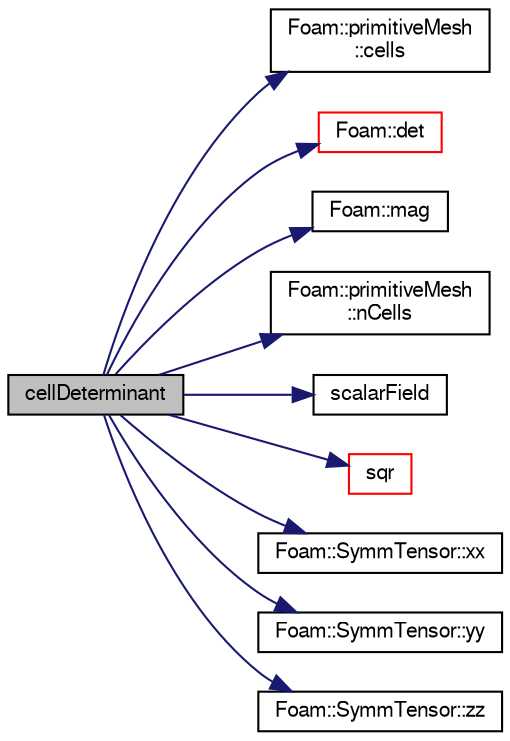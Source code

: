 digraph "cellDeterminant"
{
  bgcolor="transparent";
  edge [fontname="FreeSans",fontsize="10",labelfontname="FreeSans",labelfontsize="10"];
  node [fontname="FreeSans",fontsize="10",shape=record];
  rankdir="LR";
  Node528 [label="cellDeterminant",height=0.2,width=0.4,color="black", fillcolor="grey75", style="filled", fontcolor="black"];
  Node528 -> Node529 [color="midnightblue",fontsize="10",style="solid",fontname="FreeSans"];
  Node529 [label="Foam::primitiveMesh\l::cells",height=0.2,width=0.4,color="black",URL="$a27530.html#af19bf800d725a623c7b1d0101d65e7d3"];
  Node528 -> Node530 [color="midnightblue",fontsize="10",style="solid",fontname="FreeSans"];
  Node530 [label="Foam::det",height=0.2,width=0.4,color="red",URL="$a21124.html#a0661214f1c72feedb965c88d685f8036"];
  Node528 -> Node535 [color="midnightblue",fontsize="10",style="solid",fontname="FreeSans"];
  Node535 [label="Foam::mag",height=0.2,width=0.4,color="black",URL="$a21124.html#a929da2a3fdcf3dacbbe0487d3a330dae"];
  Node528 -> Node536 [color="midnightblue",fontsize="10",style="solid",fontname="FreeSans"];
  Node536 [label="Foam::primitiveMesh\l::nCells",height=0.2,width=0.4,color="black",URL="$a27530.html#a13b94bdb0926552bf78ad5210a73a3d5"];
  Node528 -> Node537 [color="midnightblue",fontsize="10",style="solid",fontname="FreeSans"];
  Node537 [label="scalarField",height=0.2,width=0.4,color="black",URL="$a19001.html#afcd8855c276a98ae9604b35c8fb5b81e"];
  Node528 -> Node538 [color="midnightblue",fontsize="10",style="solid",fontname="FreeSans"];
  Node538 [label="sqr",height=0.2,width=0.4,color="red",URL="$a12539.html#a557bbac590ed5ce51116be69fe4faa96"];
  Node528 -> Node540 [color="midnightblue",fontsize="10",style="solid",fontname="FreeSans"];
  Node540 [label="Foam::SymmTensor::xx",height=0.2,width=0.4,color="black",URL="$a28270.html#a1b97c7c1ed81b4fb23da8dcb71a8cd2a"];
  Node528 -> Node541 [color="midnightblue",fontsize="10",style="solid",fontname="FreeSans"];
  Node541 [label="Foam::SymmTensor::yy",height=0.2,width=0.4,color="black",URL="$a28270.html#aba9d77023a5662b9c2d3639d5de555a0"];
  Node528 -> Node542 [color="midnightblue",fontsize="10",style="solid",fontname="FreeSans"];
  Node542 [label="Foam::SymmTensor::zz",height=0.2,width=0.4,color="black",URL="$a28270.html#a831c4848d01bfcc8d717b7ef92f2cd4b"];
}
